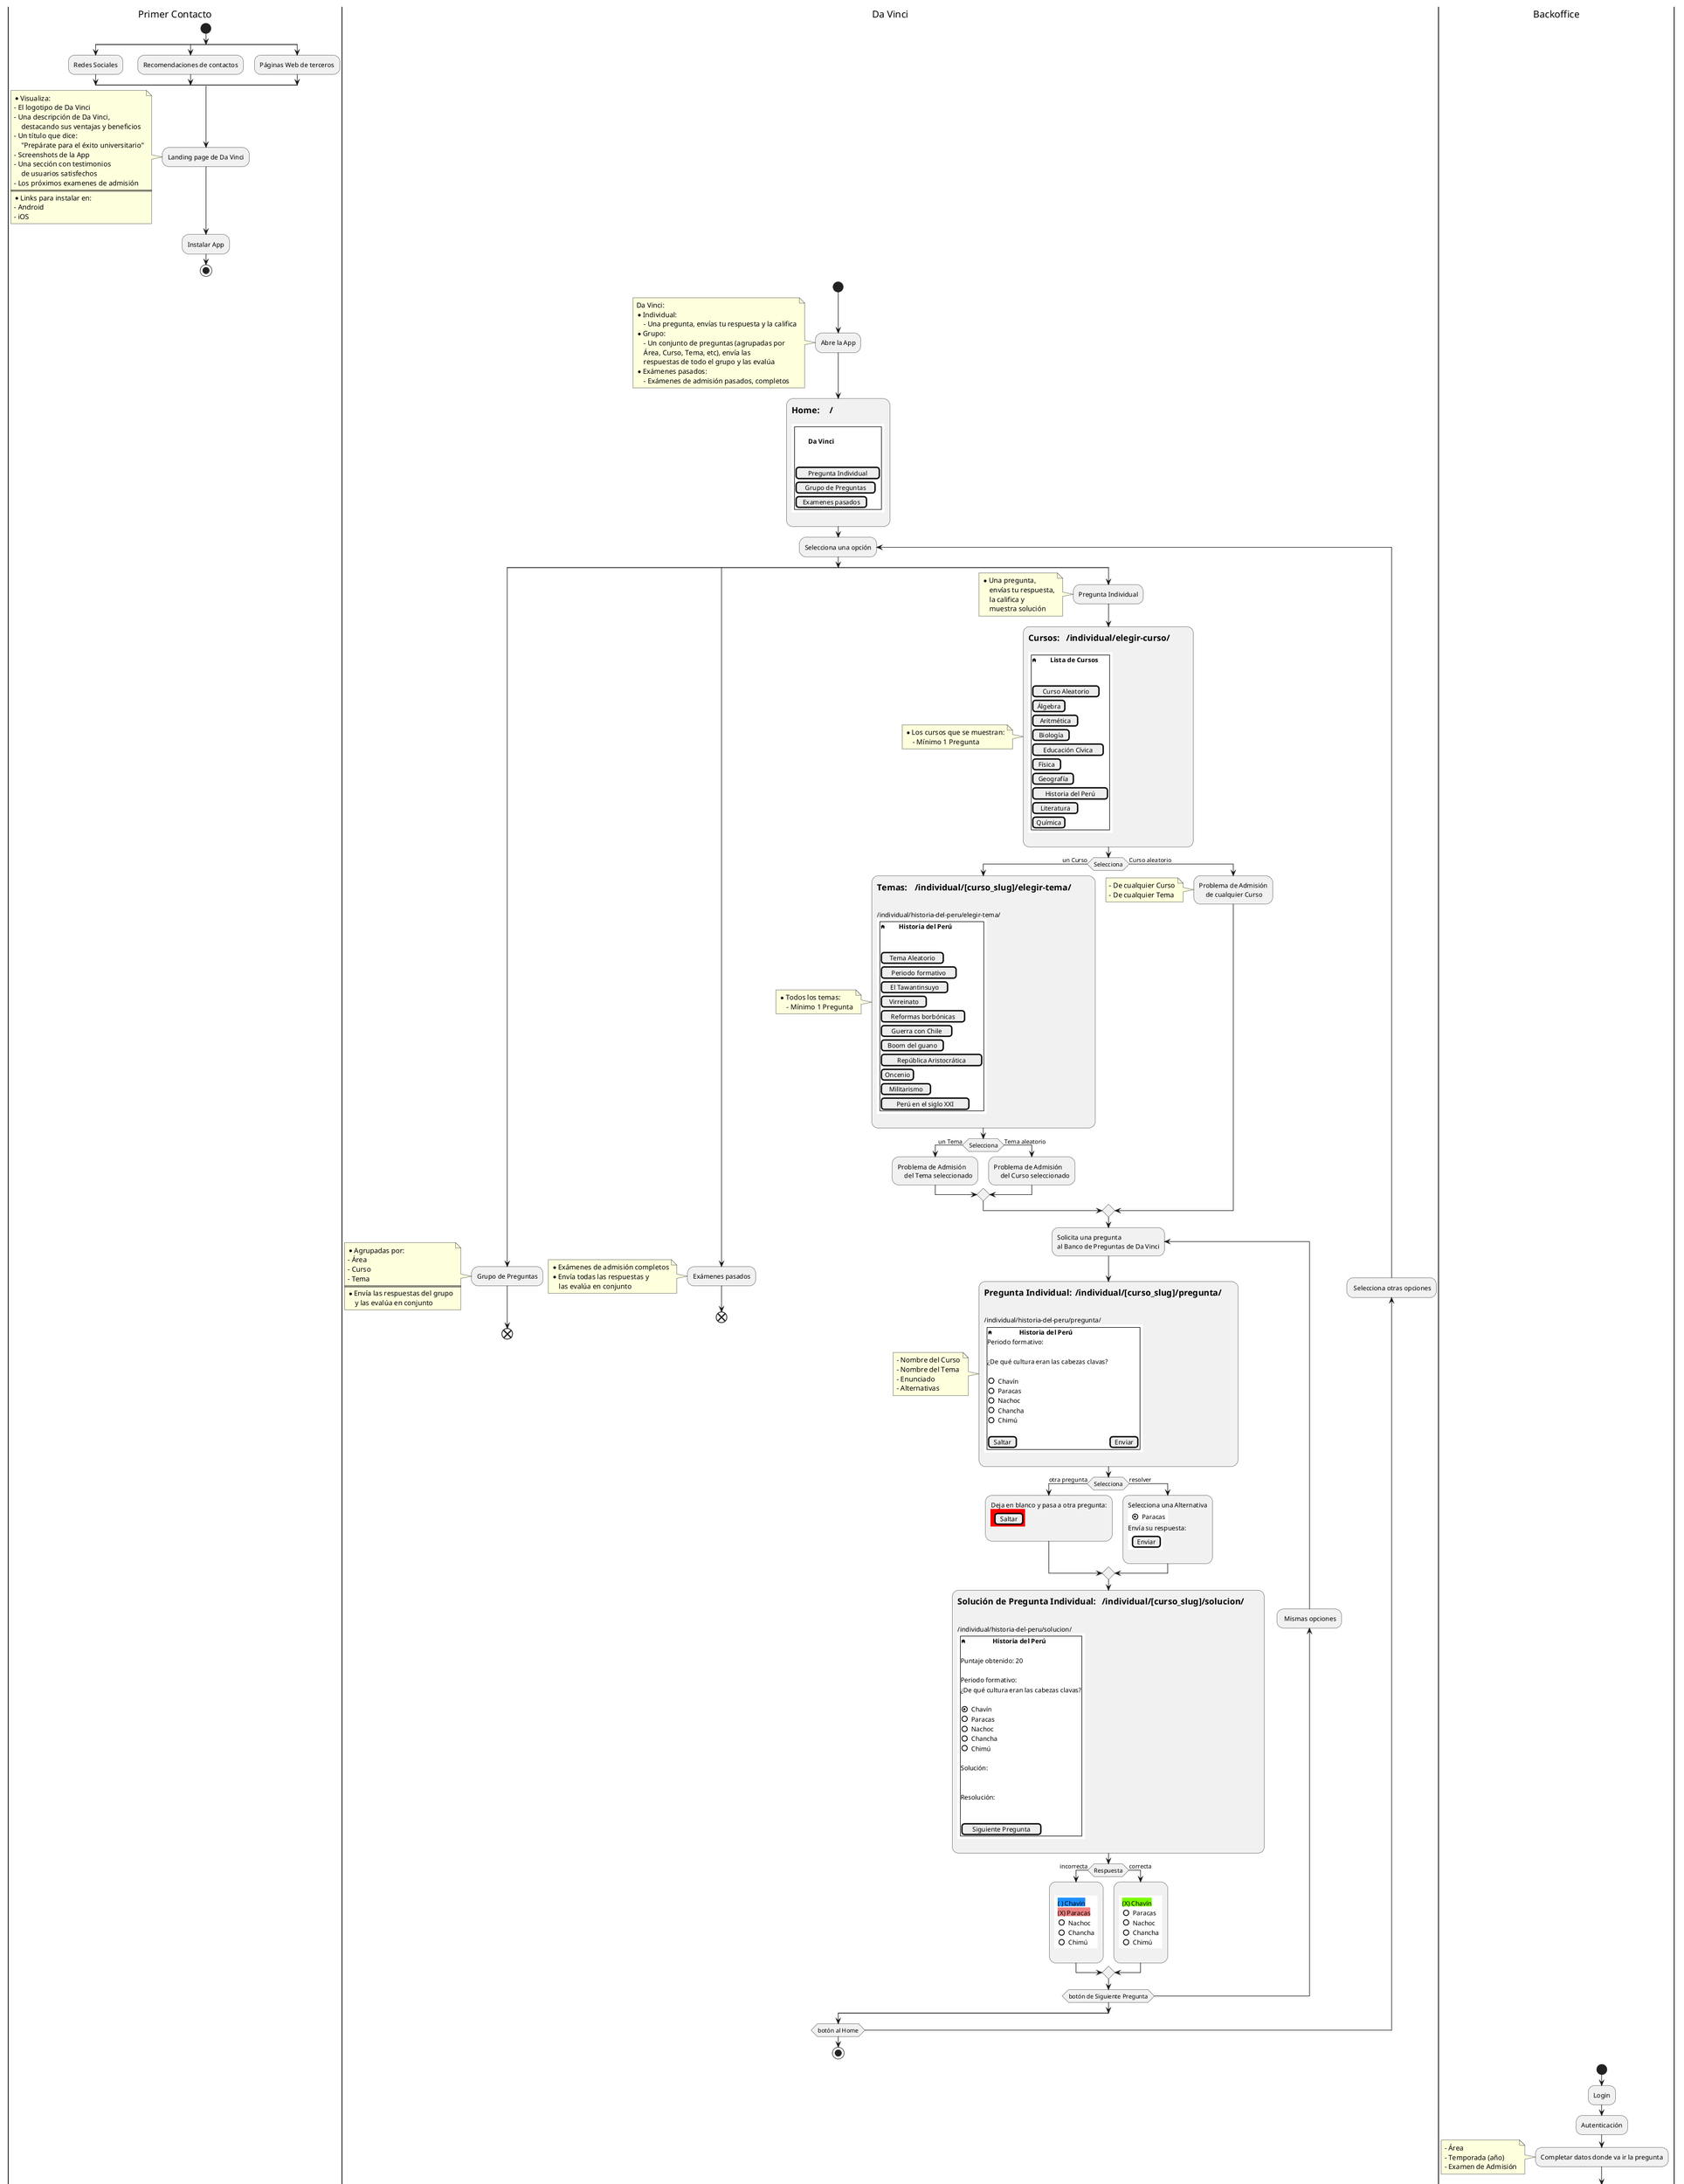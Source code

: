 @startuml Da Vinci
' skinparam handwritten true


|Primer Contacto|
start


split
    :Redes Sociales;
split again
    :Recomendaciones de contactos;
split again
    :Páginas Web de terceros;
end split



:Landing page de Da Vinci;
note 
    * Visualiza:
    - El logotipo de Da Vinci
    - Una descripción de Da Vinci,
        destacando sus ventajas y beneficios
    - Un título que dice:
        "Prepárate para el éxito universitario"
    - Screenshots de la App
    - Una sección con testimonios
        de usuarios satisfechos
    - Los próximos examenes de admisión
    ====
    * Links para instalar en:
    - Android
    - iOS
end note



:Instalar App;
stop


|Da Vinci|
start
:Abre la App;
note
    Da Vinci:
    * Individual:
        - Una pregunta, envías tu respuesta y la califica
    * Grupo:
        - Un conjunto de preguntas (agrupadas por
        Área, Curso, Tema, etc), envía las
        respuestas de todo el grupo y las evalúa
    * Exámenes pasados:
        - Exámenes de admisión pasados, completos
endnote


:=Home:\t /     \t

{{
    salt
    {+
    .
    \t<b>Da Vinci
    .
    .
    [Pregunta Individual]
    [Grupo de Preguntas]
    [Examenes pasados]
    }
}}
;

repeat :Selecciona una opción;
    split 
        :Grupo de Preguntas;
        note
            * Agrupadas por:
            - Área
            - Curso
            - Tema
            ====
            * Envía las respuestas del grupo
                y las evalúa en conjunto
        end note
    end


    split again
        :Exámenes pasados;
        note
            * Exámenes de admisión completos
            * Envía todas las respuestas y
                las evalúa en conjunto
        end note
    end


    split again
        :Pregunta Individual;
        note
            * Una pregunta,
                envías tu respuesta,
                la califica y
                muestra solución
        end note
        :=Cursos:\t /individual/elegir-curso/  \t

        {{
            salt
            {+
            <&home>\t<b>Lista de Cursos
            .
            .
            [Curso Aleatorio]
            [Álgebra]
            [Aritmética]
            [Biología]
            [Educación Cívica]
            [Física]
            [Geografía]
            [Historia del Perú]
            [Literatura]
            [Química]
            }
        }}
        ;
        note
            * Los cursos que se muestran:
                - Mínimo 1 Pregunta
        endnote
        if (Selecciona)then (un Curso)
            :=Temas:\t /individual/[curso_slug]/elegir-tema/  \t
            

            /individual/historia-del-peru/elegir-tema/ \t
            {{
                salt
                {+
                <&home>\t<b>Historia del Perú
                .
                .
                [Tema Aleatorio]
                [Periodo formativo]
                [El Tawantinsuyo]
                [Virreinato]
                [Reformas borbónicas]
                [Guerra con Chile]
                [Boom del guano]
                [República Aristocrática]
                [Oncenio]
                [Militarismo]
                [Perú en el siglo XXI]
                }
            }}
            ;
            note 
                * Todos los temas:
                    - Mínimo 1 Pregunta
            endnote
            if (Selecciona) then (un Tema)
                :Problema de Admisión
                    del Tema seleccionado;
            else (Tema aleatorio)
                :Problema de Admisión
                    del Curso seleccionado;
            endif
        else (Curso aleatorio)
            :Problema de Admisión
                de cualquier Curso;
            note
                - De cualquier Curso
                - De cualquier Tema
            end note
        endif
        repeat :Solicita una pregunta \nal Banco de Preguntas de Da Vinci;
            :=Pregunta Individual:\t /individual/[curso_slug]/pregunta/  \t
            

            /individual/historia-del-peru/pregunta/ \t
            {{
                salt
                {+
                <&home>\t\t<b>Historia del Perú
                Periodo formativo:
                .
                ¿De qué cultura eran las cabezas clavas?
                .
                () Chavín
                () Paracas
                () Nachoc
                () Chancha
                () Chimú
                .
                [Saltar] | [Enviar]
                }
            }}
            ;
            note 
                - Nombre del Curso
                - Nombre del Tema
                - Enunciado
                - Alternativas
            endnote
            if (Selecciona) then (otra pregunta)
                :Deja en blanco y pasa a otra pregunta:
                {{
                    skinparam Backgroundcolor red
                    salt
                    {
                    [Saltar]
                    }
                }}
                ;
            else (resolver)
                :Selecciona una Alternativa
                {{
                    salt
                    {
                    (X) Paracas
                    }
                }}
                Envía su respuesta:
                {{
                    salt
                    {
                    [Enviar]
                    }
                }}
                ;
            endif
            :=Solución de Pregunta Individual:\t /individual/[curso_slug]/solucion/  \t


            /individual/historia-del-peru/solucion/ \t
            {{
                salt
                {+
                <&home>\t\t<b>Historia del Perú
                .
                Puntaje obtenido: 20
                .
                Periodo formativo:
                ¿De qué cultura eran las cabezas clavas?
                .
                (X) Chavín
                () Paracas
                () Nachoc
                () Chancha
                () Chimú
                .
                Solución:
                .
                .
                Resolución:
                .
                .
                [Siguiente Pregunta]
                }
            }}
            ;
            if (Respuesta) then (incorrecta)
                :
                {{
                    salt
                    {
                    <back:DodgerBlue>( ) Chavín</back>
                    <back:LightCoral>(X) Paracas</back>
                    () Nachoc
                    () Chancha
                    () Chimú
                    }
                }}
                ;
            else (correcta)
                :
                {{
                    salt
                    {
                    <back:LawnGreen>(X) Chavín</back>
                    () Paracas
                    () Nachoc
                    () Chancha
                    () Chimú
                    }
                }}
                ;
            endif
        backward: Mismas opciones;
        repeat while (botón de Siguiente Pregunta)
    end split
backward: Selecciona otras opciones;
repeat while (botón al Home)
stop














|Backoffice|
start
:Login;
:Autenticación;
:Completar datos donde va ir la pregunta;
note
    - Área
    - Temporada (año)
    - Examen de Admisión
end note
:Ingresa pregunta;
:Agrega alternativas;
:Muesta confirmación "Pregunta ingresada";
stop

@enduml